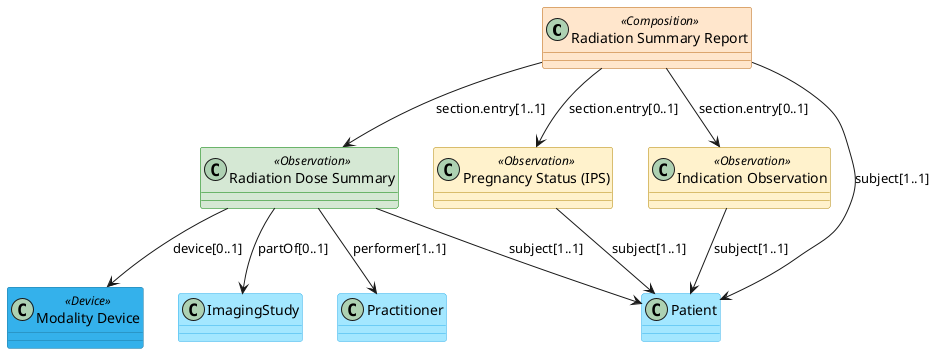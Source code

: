 @startuml archi
class "Radiation Summary Report" as RSR <<Composition>> #ffe6cc ##b86611
class "Radiation Dose Summary" as DoseSummary <<Observation>> #d5e8d4 ##green 
class "Pregnancy Status (IPS)" as PregnancyStatus <<Observation>> #fff2cc ##b3880c
class "Indication Observation" as Indication <<Observation>> #fff2cc ##b3880c
class "Modality Device" as Modality <<Device>> #34b1eb ##217aa3
class "ImagingStudy" as ImagingStudy #a3e7ff ##34b1eb
class "Patient" as Patient #a3e7ff ##34b1eb
class "Practitioner" as Practitioner #a3e7ff ##34b1eb

DoseSummary   -down-> Patient : subject[1..1]
DoseSummary   -down-> Practitioner : performer[1..1]
DoseSummary   -down-> ImagingStudy : partOf[0..1]
DoseSummary   -down-> Modality : device[0..1]
PregnancyStatus  -down-> Patient : subject[1..1]
Indication  -down-> Patient : subject[1..1]
RSR -down-> Patient : subject[1..1]
RSR  -down-> DoseSummary  : section.entry[1..1]
RSR  -down-> PregnancyStatus : section.entry[0..1]
RSR  -down-> Indication : section.entry[0..1]
@enduml